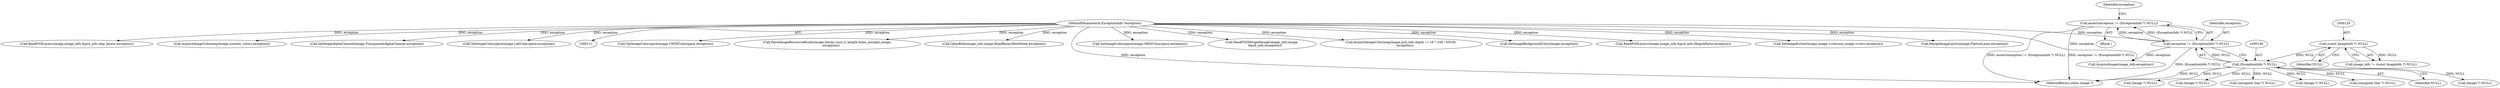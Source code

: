 digraph "0_ImageMagick_198fffab4daf8aea88badd9c629350e5b26ec32f@API" {
"1000152" [label="(Call,assert(exception != (ExceptionInfo *) NULL))"];
"1000153" [label="(Call,exception != (ExceptionInfo *) NULL)"];
"1000113" [label="(MethodParameterIn,ExceptionInfo *exception)"];
"1000155" [label="(Call,(ExceptionInfo *) NULL)"];
"1000128" [label="(Call,(const ImageInfo *) NULL)"];
"1000436" [label="(Call,SetImageColorspace(image,CMYKColorspace,exception))"];
"1000801" [label="(Call,ParseImageResourceBlocks(image,blocks,(size_t) length,&has_merged_image,\n        exception))"];
"1000171" [label="(Call,OpenBlob(image_info,image,ReadBinaryBlobMode,exception))"];
"1000126" [label="(Call,image_info != (const ImageInfo *) NULL)"];
"1000153" [label="(Call,exception != (ExceptionInfo *) NULL)"];
"1000504" [label="(Call,SetImageColorspace(image,GRAYColorspace,exception))"];
"1000913" [label="(Call,(Image *) NULL)"];
"1000152" [label="(Call,assert(exception != (ExceptionInfo *) NULL))"];
"1001008" [label="(Call,(Image *) NULL)"];
"1000961" [label="(Call,ReadPSDMergedImage(image_info,image,\n      &psd_info,exception))"];
"1000474" [label="(Call,AcquireImageColormap(image,psd_info.depth != 16 ? 256 : 65536,\n        exception))"];
"1001057" [label="(MethodReturn,static Image *)"];
"1000406" [label="(Call,SetImageBackgroundColor(image,exception))"];
"1000987" [label="(Call,ReadPSDLayers(image,image_info,&psd_info,MagickFalse,exception))"];
"1000157" [label="(Identifier,NULL)"];
"1000762" [label="(Call,(unsigned char *) NULL)"];
"1000388" [label="(Call,SetImageExtent(image,image->columns,image->rows,exception))"];
"1000114" [label="(Block,)"];
"1000161" [label="(Identifier,exception)"];
"1001042" [label="(Call,MergeImageLayers(image,FlattenLayer,exception))"];
"1000186" [label="(Call,(Image *) NULL)"];
"1000575" [label="(Call,(unsigned char *) NULL)"];
"1000166" [label="(Call,AcquireImage(image_info,exception))"];
"1000416" [label="(Call,(Image *) NULL)"];
"1000155" [label="(Call,(ExceptionInfo *) NULL)"];
"1000128" [label="(Call,(const ImageInfo *) NULL)"];
"1000895" [label="(Call,ReadPSDLayers(image,image_info,&psd_info,skip_layers,exception))"];
"1000113" [label="(MethodParameterIn,ExceptionInfo *exception)"];
"1000612" [label="(Call,AcquireImageColormap(image,number_colors,exception))"];
"1000154" [label="(Identifier,exception)"];
"1001022" [label="(Call,SetImageAlphaChannel(image,TransparentAlphaChannel,exception))"];
"1000425" [label="(Call,SetImageColorspace(image,LabColorspace,exception))"];
"1000130" [label="(Identifier,NULL)"];
"1000152" -> "1000114"  [label="AST: "];
"1000152" -> "1000153"  [label="CFG: "];
"1000153" -> "1000152"  [label="AST: "];
"1000161" -> "1000152"  [label="CFG: "];
"1000152" -> "1001057"  [label="DDG: assert(exception != (ExceptionInfo *) NULL)"];
"1000152" -> "1001057"  [label="DDG: exception != (ExceptionInfo *) NULL"];
"1000153" -> "1000152"  [label="DDG: exception"];
"1000153" -> "1000152"  [label="DDG: (ExceptionInfo *) NULL"];
"1000153" -> "1000155"  [label="CFG: "];
"1000154" -> "1000153"  [label="AST: "];
"1000155" -> "1000153"  [label="AST: "];
"1000153" -> "1001057"  [label="DDG: (ExceptionInfo *) NULL"];
"1000113" -> "1000153"  [label="DDG: exception"];
"1000155" -> "1000153"  [label="DDG: NULL"];
"1000153" -> "1000166"  [label="DDG: exception"];
"1000113" -> "1000111"  [label="AST: "];
"1000113" -> "1001057"  [label="DDG: exception"];
"1000113" -> "1000166"  [label="DDG: exception"];
"1000113" -> "1000171"  [label="DDG: exception"];
"1000113" -> "1000388"  [label="DDG: exception"];
"1000113" -> "1000406"  [label="DDG: exception"];
"1000113" -> "1000425"  [label="DDG: exception"];
"1000113" -> "1000436"  [label="DDG: exception"];
"1000113" -> "1000474"  [label="DDG: exception"];
"1000113" -> "1000504"  [label="DDG: exception"];
"1000113" -> "1000612"  [label="DDG: exception"];
"1000113" -> "1000801"  [label="DDG: exception"];
"1000113" -> "1000895"  [label="DDG: exception"];
"1000113" -> "1000961"  [label="DDG: exception"];
"1000113" -> "1000987"  [label="DDG: exception"];
"1000113" -> "1001022"  [label="DDG: exception"];
"1000113" -> "1001042"  [label="DDG: exception"];
"1000155" -> "1000157"  [label="CFG: "];
"1000156" -> "1000155"  [label="AST: "];
"1000157" -> "1000155"  [label="AST: "];
"1000155" -> "1001057"  [label="DDG: NULL"];
"1000128" -> "1000155"  [label="DDG: NULL"];
"1000155" -> "1000186"  [label="DDG: NULL"];
"1000155" -> "1000416"  [label="DDG: NULL"];
"1000155" -> "1000575"  [label="DDG: NULL"];
"1000155" -> "1000762"  [label="DDG: NULL"];
"1000155" -> "1000913"  [label="DDG: NULL"];
"1000155" -> "1001008"  [label="DDG: NULL"];
"1000128" -> "1000126"  [label="AST: "];
"1000128" -> "1000130"  [label="CFG: "];
"1000129" -> "1000128"  [label="AST: "];
"1000130" -> "1000128"  [label="AST: "];
"1000126" -> "1000128"  [label="CFG: "];
"1000128" -> "1000126"  [label="DDG: NULL"];
}
